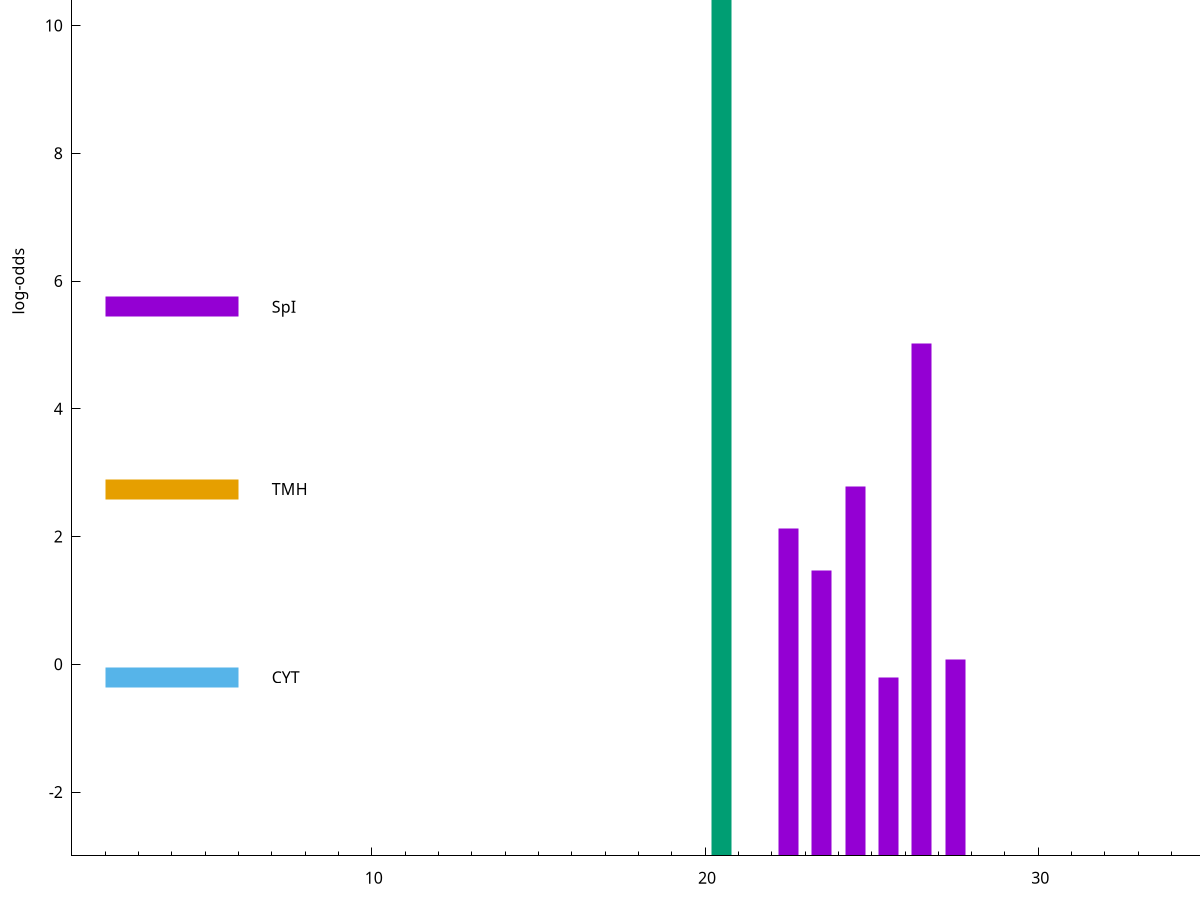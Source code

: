 set title "LipoP predictions for SRR5666485.gff"
set size 2., 1.4
set xrange [1:70] 
set mxtics 10
set yrange [-3:15]
set y2range [0:18]
set ylabel "log-odds"
set term postscript eps color solid "Helvetica" 30
set output "SRR5666485.gff11.eps"
set arrow from 2,13.3351 to 6,13.3351 nohead lt 2 lw 20
set label "SpII" at 7,13.3351
set arrow from 2,5.59836 to 6,5.59836 nohead lt 1 lw 20
set label "SpI" at 7,5.59836
set arrow from 2,2.74377 to 6,2.74377 nohead lt 4 lw 20
set label "TMH" at 7,2.74377
set arrow from 2,-0.200913 to 6,-0.200913 nohead lt 3 lw 20
set label "CYT" at 7,-0.200913
set arrow from 2,13.3351 to 6,13.3351 nohead lt 2 lw 20
set label "SpII" at 7,13.3351
# NOTE: The scores below are the log-odds scores with the threshold
# NOTE: subtracted (a hack to make gnuplot make the histogram all
# NOTE: look nice).
plot "-" axes x1y2 title "" with impulses lt 2 lw 20, "-" axes x1y2 title "" with impulses lt 1 lw 20
20.500000 16.335100
e
26.500000 8.016130
24.500000 5.791110
22.500000 5.130490
23.500000 4.474950
27.500000 3.075566
25.500000 2.801077
e
exit
